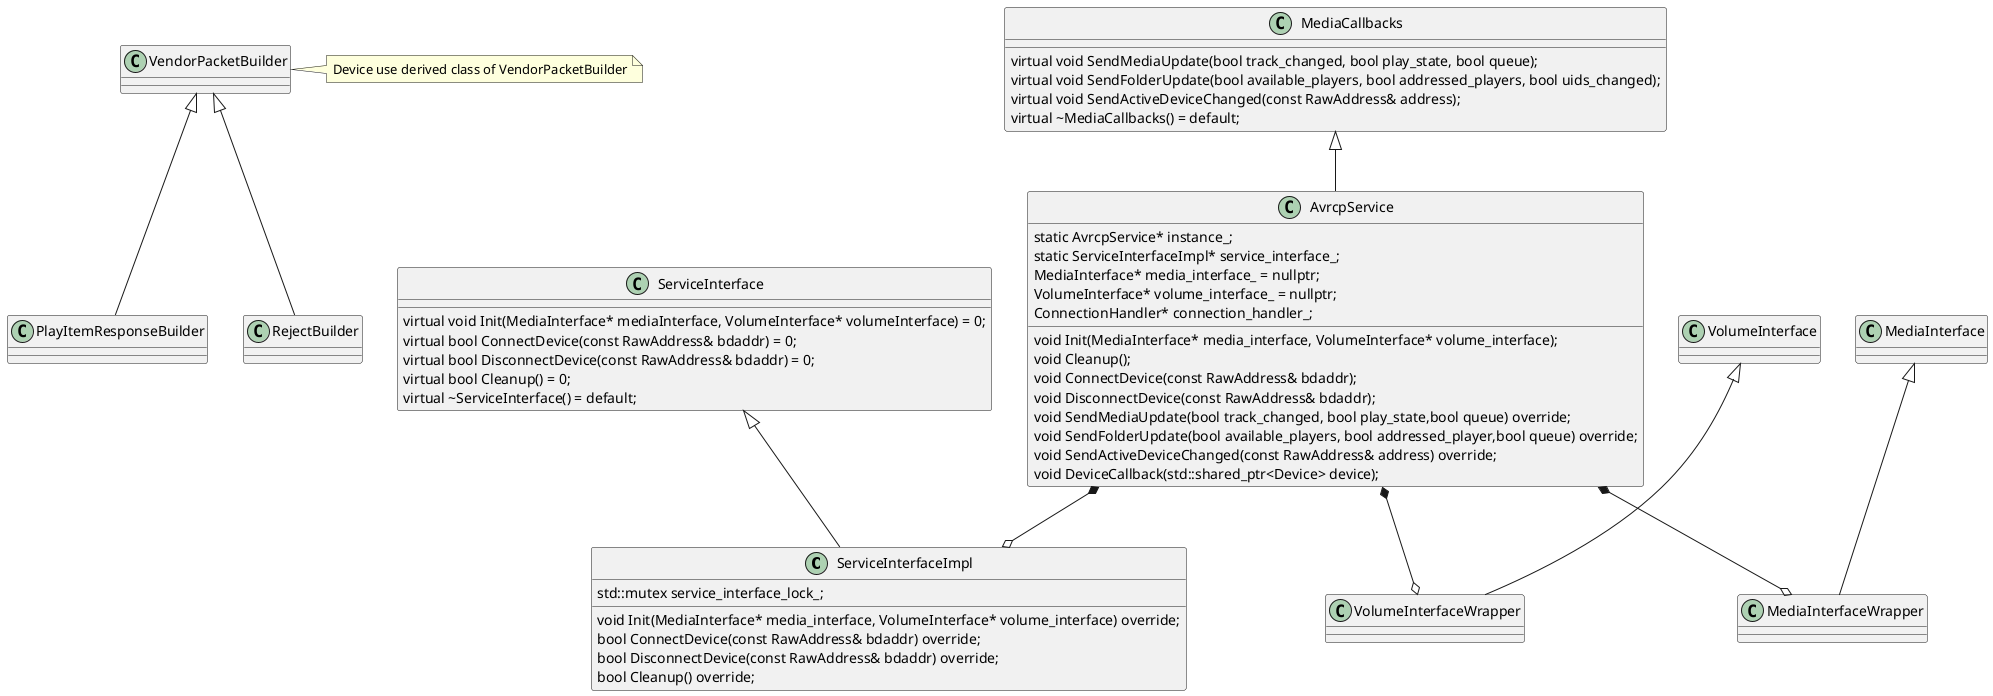 @startuml

class ServiceInterfaceImpl{
    {method}void Init(MediaInterface* media_interface, VolumeInterface* volume_interface) override;
    {method}bool ConnectDevice(const RawAddress& bdaddr) override;
    {method}bool DisconnectDevice(const RawAddress& bdaddr) override;
    {method}bool Cleanup() override;
    
    {field}std::mutex service_interface_lock_;
}

class AvrcpService{
  {method}void Init(MediaInterface* media_interface, VolumeInterface* volume_interface);
  {method}void Cleanup();
  {method}void ConnectDevice(const RawAddress& bdaddr);
  {method}void DisconnectDevice(const RawAddress& bdaddr);
  {method}void SendMediaUpdate(bool track_changed, bool play_state,bool queue) override;
  {method}void SendFolderUpdate(bool available_players, bool addressed_player,bool queue) override;
  {method}void SendActiveDeviceChanged(const RawAddress& address) override;
  {method}void DeviceCallback(std::shared_ptr<Device> device);

  {field}static AvrcpService* instance_;
  {field}static ServiceInterfaceImpl* service_interface_;
  {field}MediaInterface* media_interface_ = nullptr;
  {field}VolumeInterface* volume_interface_ = nullptr;
  {field}ConnectionHandler* connection_handler_;
}

class MediaCallbacks {
  {method}virtual void SendMediaUpdate(bool track_changed, bool play_state, bool queue);
  {method}virtual void SendFolderUpdate(bool available_players, bool addressed_players, bool uids_changed);
  {method}virtual void SendActiveDeviceChanged(const RawAddress& address);
  {method}virtual ~MediaCallbacks() = default;
}

class ServiceInterface {
  {method}virtual void Init(MediaInterface* mediaInterface, VolumeInterface* volumeInterface) = 0;
  {method}virtual bool ConnectDevice(const RawAddress& bdaddr) = 0;
  {method}virtual bool DisconnectDevice(const RawAddress& bdaddr) = 0;
  {method}virtual bool Cleanup() = 0;
  {method}virtual ~ServiceInterface() = default;
}

AvrcpService *--o VolumeInterfaceWrapper
AvrcpService *--o MediaInterfaceWrapper
AvrcpService *--o ServiceInterfaceImpl

MediaInterface <|-- MediaInterfaceWrapper
VolumeInterface <|-- VolumeInterfaceWrapper

MediaCallbacks <|-- AvrcpService
ServiceInterface <|-- ServiceInterfaceImpl

VendorPacketBuilder <|-- PlayItemResponseBuilder
VendorPacketBuilder <|-- RejectBuilder

note right of VendorPacketBuilder
Device use derived class of VendorPacketBuilder
end note

@enduml